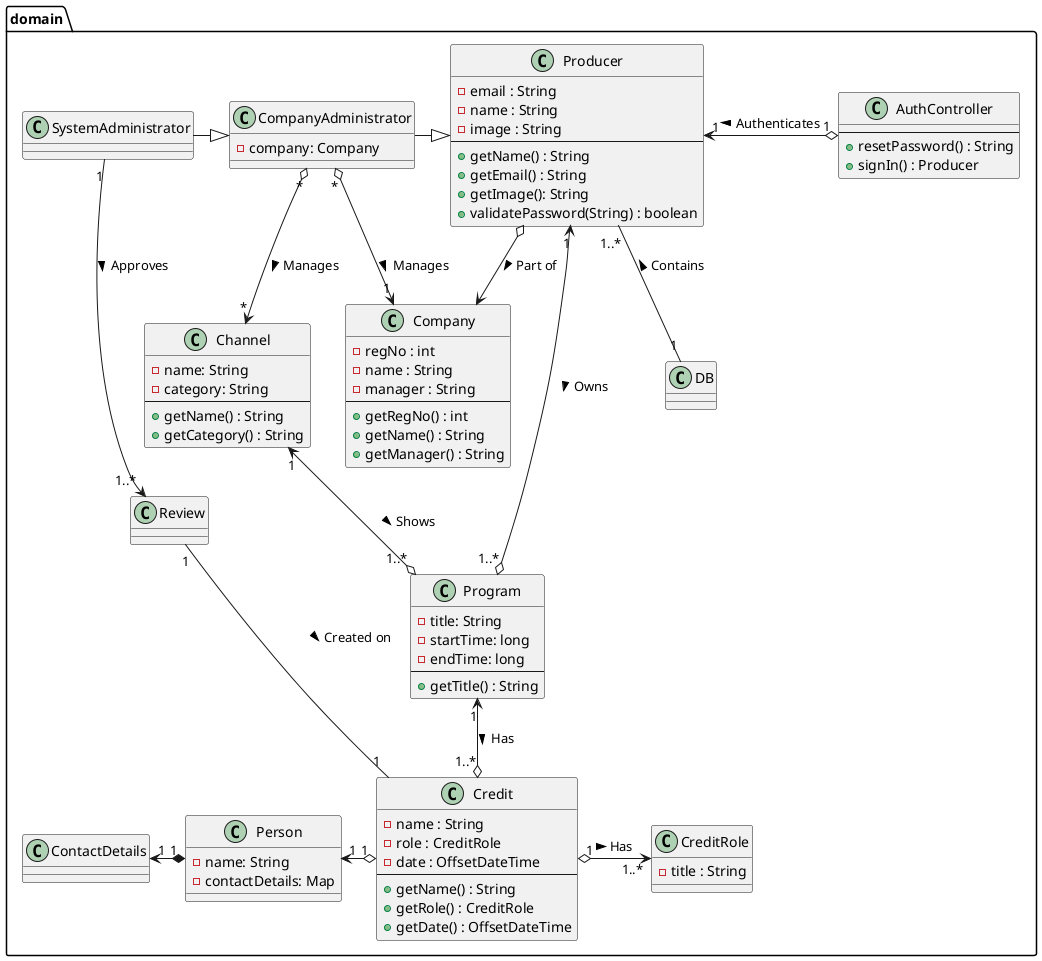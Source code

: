 @startuml
'https://plantuml.com/class-diagram

package "domain" {
    'Personer her
    class Producer {
        - email : String
        - name : String
        - image : String
        --
        + getName() : String
        + getEmail() : String
        + getImage(): String
        + validatePassword(String) : boolean
    }

    class CompanyAdministrator {
        - company: Company
    }

    class SystemAdministrator {
    }

    'Naeste
    class Company {
        - regNo : int
        - name : String
        - manager : String
        --
        + getRegNo() : int
        + getName() : String
        + getManager() : String
    }

    class Channel {
        - name: String
        - category: String
        --
        + getName() : String
        + getCategory() : String
    }

    class Program {
        - title: String
        -startTime: long
        -endTime: long
        --
        + getTitle() : String
    }

    class CreditRole {
        - title : String
    }

    class Review {
    }

    class Credit {
        - name : String
        - role : CreditRole
        - date : OffsetDateTime
        --
        + getName() : String
        + getRole() : CreditRole
        + getDate() : OffsetDateTime
    }

    'Controller
    class AuthController {
        --
        + resetPassword() : String
        + signIn() : Producer
    }

    'Statics
    class DB {
    }

    class Person {
        -name: String
        -contactDetails: Map
    }

    class ContactDetails {
    }
}

SystemAdministrator "1" --> "1..*" Review : "Approves >"
Review "1" -- "1" Credit : "Created on >"
SystemAdministrator -|> CompanyAdministrator

CompanyAdministrator -|> Producer
CompanyAdministrator "*" o--> "1" Company : "Manages >"
CompanyAdministrator "*" o--> "*" Channel : "Manages >"

Producer "1" <--o "1..*" Program : "Owns >"
Producer "1" <-o "1" AuthController : "Authenticates <"
Producer o--> Company : "Part of >"
Producer "1..*" -- "1" DB : "Contains <"

Channel "1" <--o "1..*" Program : "Shows >"

Credit "1" o-> "1..*" CreditRole : "Has >"

Program "1" <--o "1..*" Credit : "Has >"

Person "1" <-o "1" Credit
ContactDetails "1" <-* "1" Person

@enduml
